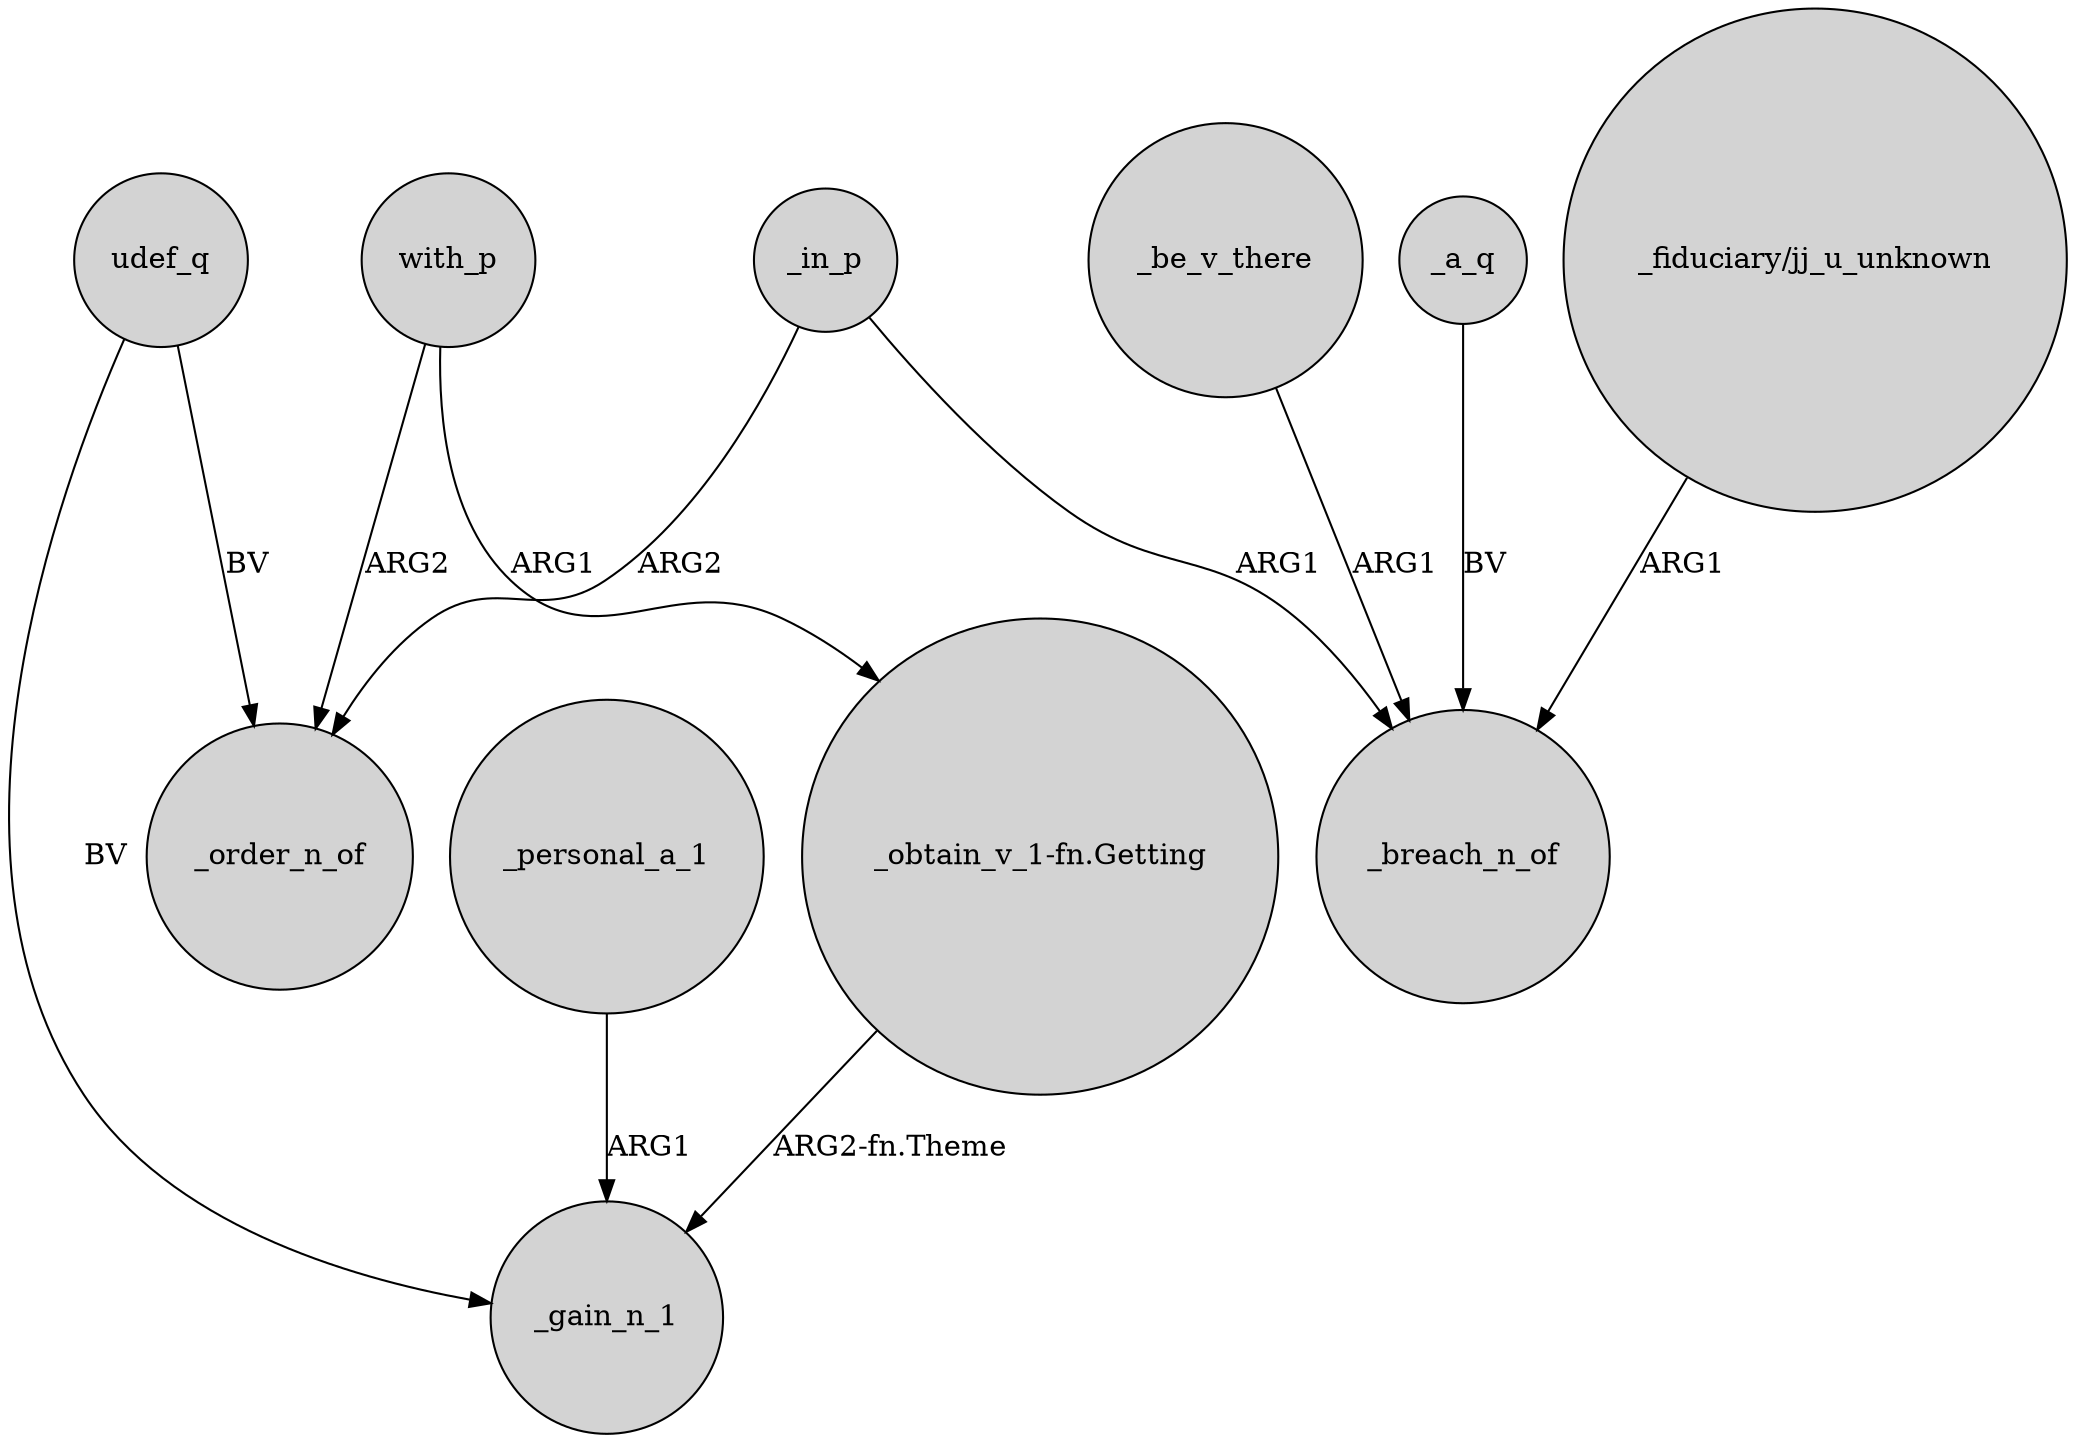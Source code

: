 digraph {
	node [shape=circle style=filled]
	_in_p -> _order_n_of [label=ARG2]
	with_p -> "_obtain_v_1-fn.Getting" [label=ARG1]
	with_p -> _order_n_of [label=ARG2]
	_be_v_there -> _breach_n_of [label=ARG1]
	_personal_a_1 -> _gain_n_1 [label=ARG1]
	udef_q -> _order_n_of [label=BV]
	"_obtain_v_1-fn.Getting" -> _gain_n_1 [label="ARG2-fn.Theme"]
	_a_q -> _breach_n_of [label=BV]
	udef_q -> _gain_n_1 [label=BV]
	"_fiduciary/jj_u_unknown" -> _breach_n_of [label=ARG1]
	_in_p -> _breach_n_of [label=ARG1]
}
